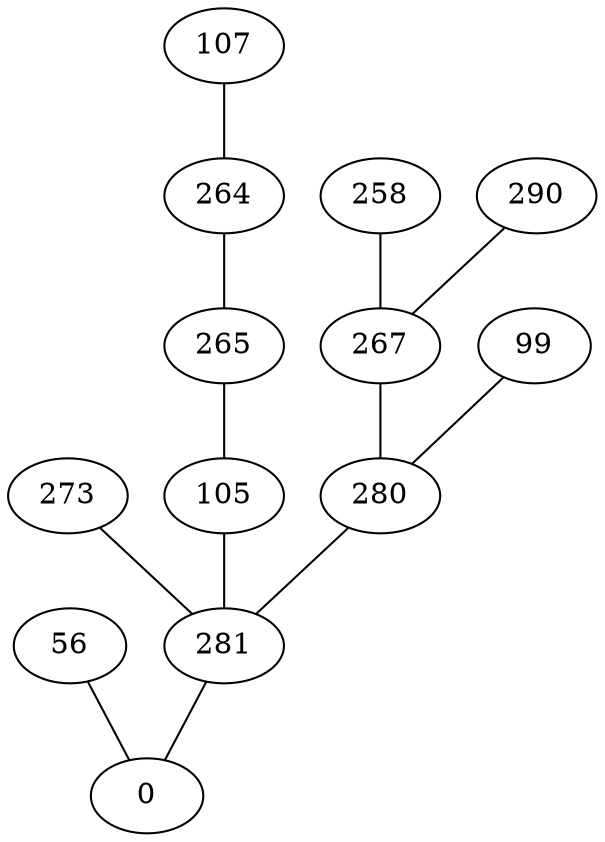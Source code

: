 strict graph {
	56 -- 0;
	281 -- 0;
	273 -- 281;
	105 -- 281;
	265 -- 105;
	264 -- 265;
	280 -- 281;
	107 -- 264;
	267 -- 280;
	99 -- 280;
	258 -- 267;
	290 -- 267;
}
